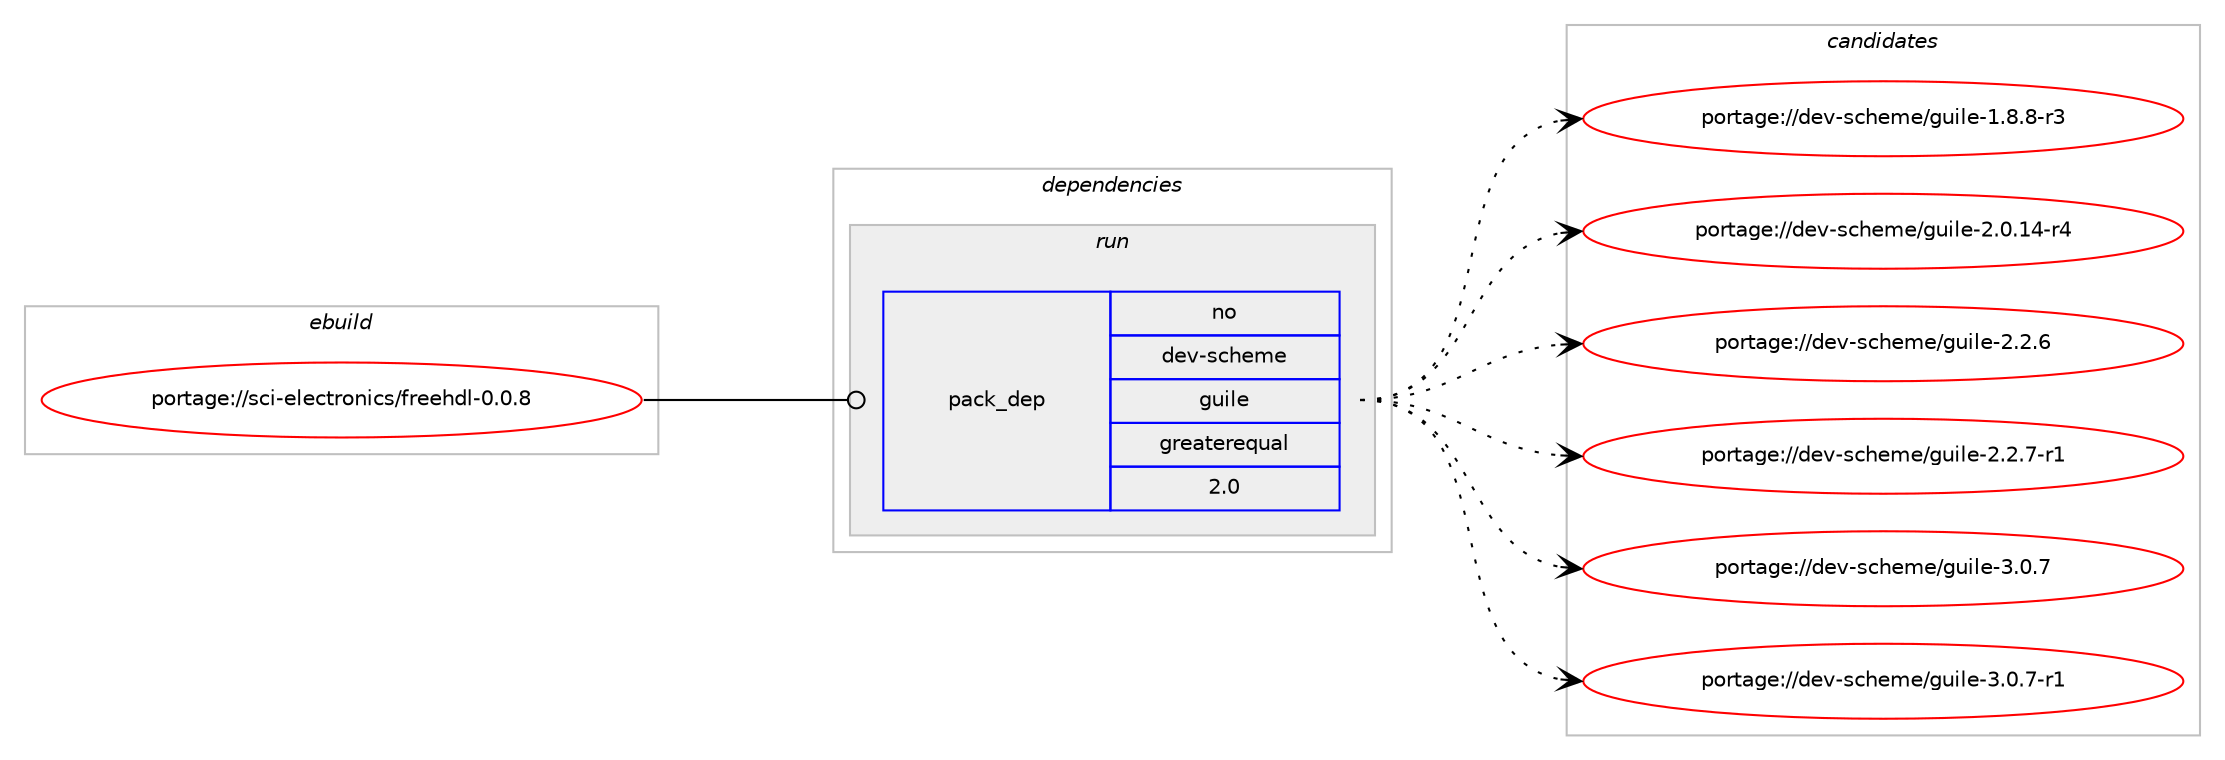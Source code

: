 digraph prolog {

# *************
# Graph options
# *************

newrank=true;
concentrate=true;
compound=true;
graph [rankdir=LR,fontname=Helvetica,fontsize=10,ranksep=1.5];#, ranksep=2.5, nodesep=0.2];
edge  [arrowhead=vee];
node  [fontname=Helvetica,fontsize=10];

# **********
# The ebuild
# **********

subgraph cluster_leftcol {
color=gray;
rank=same;
label=<<i>ebuild</i>>;
id [label="portage://sci-electronics/freehdl-0.0.8", color=red, width=4, href="../sci-electronics/freehdl-0.0.8.svg"];
}

# ****************
# The dependencies
# ****************

subgraph cluster_midcol {
color=gray;
label=<<i>dependencies</i>>;
subgraph cluster_compile {
fillcolor="#eeeeee";
style=filled;
label=<<i>compile</i>>;
# *** BEGIN UNKNOWN DEPENDENCY TYPE (TODO) ***
# id -> package_dependency(portage://sci-electronics/freehdl-0.0.8,install,no,virtual,pkgconfig,none,[,,],[],[])
# *** END UNKNOWN DEPENDENCY TYPE (TODO) ***

}
subgraph cluster_compileandrun {
fillcolor="#eeeeee";
style=filled;
label=<<i>compile and run</i>>;
}
subgraph cluster_run {
fillcolor="#eeeeee";
style=filled;
label=<<i>run</i>>;
subgraph pack78 {
dependency154 [label=<<TABLE BORDER="0" CELLBORDER="1" CELLSPACING="0" CELLPADDING="4" WIDTH="220"><TR><TD ROWSPAN="6" CELLPADDING="30">pack_dep</TD></TR><TR><TD WIDTH="110">no</TD></TR><TR><TD>dev-scheme</TD></TR><TR><TD>guile</TD></TR><TR><TD>greaterequal</TD></TR><TR><TD>2.0</TD></TR></TABLE>>, shape=none, color=blue];
}
id:e -> dependency154:w [weight=20,style="solid",arrowhead="odot"];
}
}

# **************
# The candidates
# **************

subgraph cluster_choices {
rank=same;
color=gray;
label=<<i>candidates</i>>;

subgraph choice78 {
color=black;
nodesep=1;
choice1001011184511599104101109101471031171051081014549465646564511451 [label="portage://dev-scheme/guile-1.8.8-r3", color=red, width=4,href="../dev-scheme/guile-1.8.8-r3.svg"];
choice100101118451159910410110910147103117105108101455046484649524511452 [label="portage://dev-scheme/guile-2.0.14-r4", color=red, width=4,href="../dev-scheme/guile-2.0.14-r4.svg"];
choice100101118451159910410110910147103117105108101455046504654 [label="portage://dev-scheme/guile-2.2.6", color=red, width=4,href="../dev-scheme/guile-2.2.6.svg"];
choice1001011184511599104101109101471031171051081014550465046554511449 [label="portage://dev-scheme/guile-2.2.7-r1", color=red, width=4,href="../dev-scheme/guile-2.2.7-r1.svg"];
choice100101118451159910410110910147103117105108101455146484655 [label="portage://dev-scheme/guile-3.0.7", color=red, width=4,href="../dev-scheme/guile-3.0.7.svg"];
choice1001011184511599104101109101471031171051081014551464846554511449 [label="portage://dev-scheme/guile-3.0.7-r1", color=red, width=4,href="../dev-scheme/guile-3.0.7-r1.svg"];
dependency154:e -> choice1001011184511599104101109101471031171051081014549465646564511451:w [style=dotted,weight="100"];
dependency154:e -> choice100101118451159910410110910147103117105108101455046484649524511452:w [style=dotted,weight="100"];
dependency154:e -> choice100101118451159910410110910147103117105108101455046504654:w [style=dotted,weight="100"];
dependency154:e -> choice1001011184511599104101109101471031171051081014550465046554511449:w [style=dotted,weight="100"];
dependency154:e -> choice100101118451159910410110910147103117105108101455146484655:w [style=dotted,weight="100"];
dependency154:e -> choice1001011184511599104101109101471031171051081014551464846554511449:w [style=dotted,weight="100"];
}
}

}
